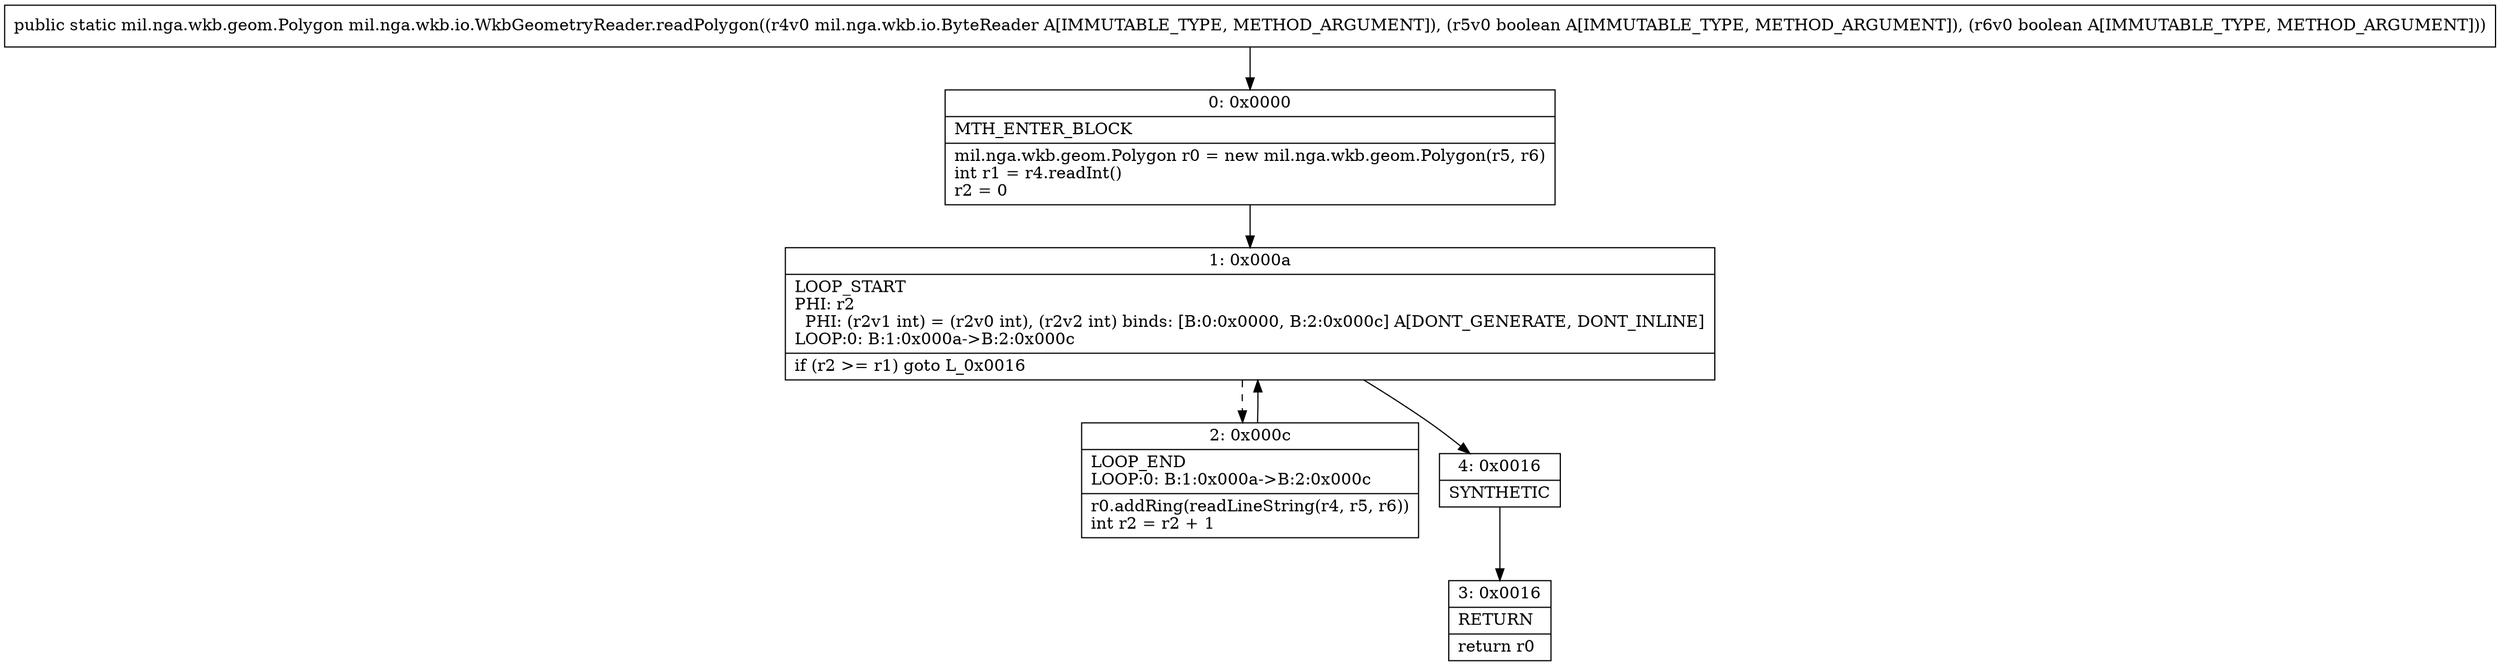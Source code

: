 digraph "CFG formil.nga.wkb.io.WkbGeometryReader.readPolygon(Lmil\/nga\/wkb\/io\/ByteReader;ZZ)Lmil\/nga\/wkb\/geom\/Polygon;" {
Node_0 [shape=record,label="{0\:\ 0x0000|MTH_ENTER_BLOCK\l|mil.nga.wkb.geom.Polygon r0 = new mil.nga.wkb.geom.Polygon(r5, r6)\lint r1 = r4.readInt()\lr2 = 0\l}"];
Node_1 [shape=record,label="{1\:\ 0x000a|LOOP_START\lPHI: r2 \l  PHI: (r2v1 int) = (r2v0 int), (r2v2 int) binds: [B:0:0x0000, B:2:0x000c] A[DONT_GENERATE, DONT_INLINE]\lLOOP:0: B:1:0x000a\-\>B:2:0x000c\l|if (r2 \>= r1) goto L_0x0016\l}"];
Node_2 [shape=record,label="{2\:\ 0x000c|LOOP_END\lLOOP:0: B:1:0x000a\-\>B:2:0x000c\l|r0.addRing(readLineString(r4, r5, r6))\lint r2 = r2 + 1\l}"];
Node_3 [shape=record,label="{3\:\ 0x0016|RETURN\l|return r0\l}"];
Node_4 [shape=record,label="{4\:\ 0x0016|SYNTHETIC\l}"];
MethodNode[shape=record,label="{public static mil.nga.wkb.geom.Polygon mil.nga.wkb.io.WkbGeometryReader.readPolygon((r4v0 mil.nga.wkb.io.ByteReader A[IMMUTABLE_TYPE, METHOD_ARGUMENT]), (r5v0 boolean A[IMMUTABLE_TYPE, METHOD_ARGUMENT]), (r6v0 boolean A[IMMUTABLE_TYPE, METHOD_ARGUMENT])) }"];
MethodNode -> Node_0;
Node_0 -> Node_1;
Node_1 -> Node_2[style=dashed];
Node_1 -> Node_4;
Node_2 -> Node_1;
Node_4 -> Node_3;
}

